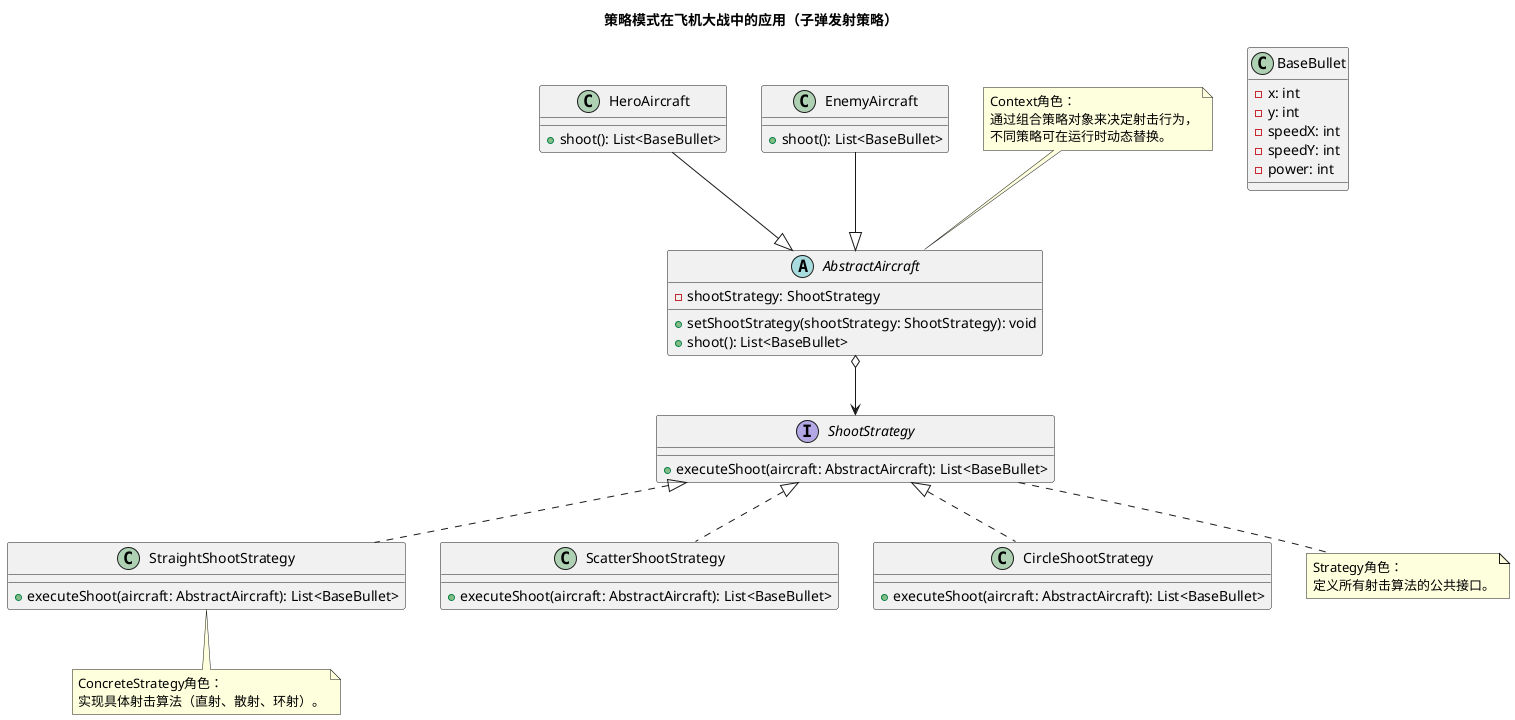 @startuml
' https://plantuml.com/class-diagram

title 策略模式在飞机大战中的应用（子弹发射策略）

interface ShootStrategy {
    + executeShoot(aircraft: AbstractAircraft): List<BaseBullet>
}

class StraightShootStrategy {
    + executeShoot(aircraft: AbstractAircraft): List<BaseBullet>
}

class ScatterShootStrategy {
    + executeShoot(aircraft: AbstractAircraft): List<BaseBullet>
}

class CircleShootStrategy {
    + executeShoot(aircraft: AbstractAircraft): List<BaseBullet>
}

abstract class AbstractAircraft {
    - shootStrategy: ShootStrategy
    + setShootStrategy(shootStrategy: ShootStrategy): void
    + shoot(): List<BaseBullet>
}

class HeroAircraft {
    + shoot(): List<BaseBullet>
}

class EnemyAircraft {
    + shoot(): List<BaseBullet>
}

class BaseBullet {
    - x: int
    - y: int
    - speedX: int
    - speedY: int
    - power: int
}

' 关系
ShootStrategy <|.. StraightShootStrategy
ShootStrategy <|.. ScatterShootStrategy
ShootStrategy <|.. CircleShootStrategy

AbstractAircraft o--> ShootStrategy
HeroAircraft --|> AbstractAircraft
EnemyAircraft --|> AbstractAircraft

note top of AbstractAircraft
  Context角色：
  通过组合策略对象来决定射击行为，
  不同策略可在运行时动态替换。
end note

note bottom of ShootStrategy
  Strategy角色：
  定义所有射击算法的公共接口。
end note

note bottom of StraightShootStrategy
  ConcreteStrategy角色：
  实现具体射击算法（直射、散射、环射）。
end note
@enduml


